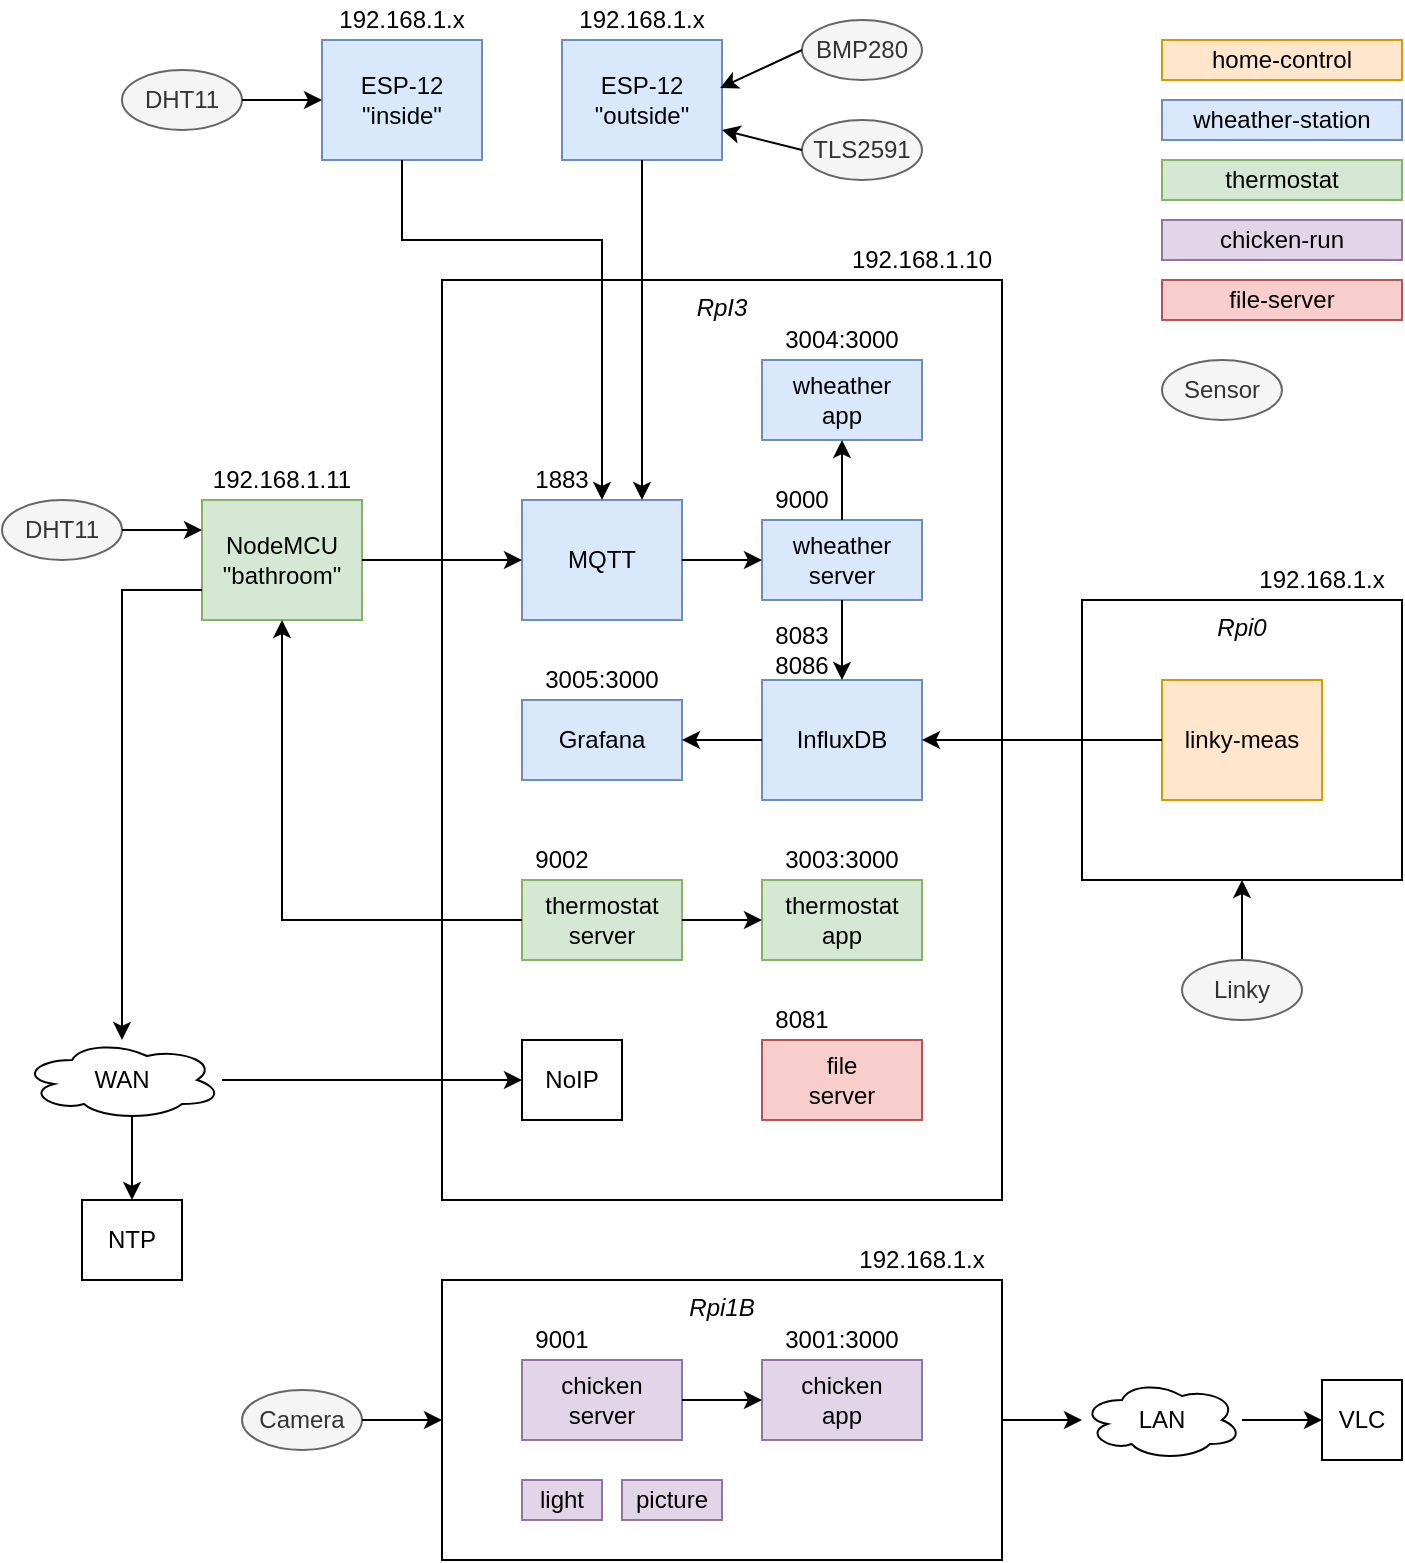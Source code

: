 <mxfile version="26.0.16">
  <diagram name="Page-1" id="r1rf-okFYofjzJ2YXWrg">
    <mxGraphModel dx="2074" dy="1230" grid="1" gridSize="10" guides="1" tooltips="1" connect="1" arrows="1" fold="1" page="1" pageScale="1" pageWidth="827" pageHeight="1169" math="0" shadow="0">
      <root>
        <mxCell id="0" />
        <mxCell id="1" parent="0" />
        <mxCell id="07dRCCUEEYJ6UioIfyjN-72" value="Rpi0" style="rounded=0;whiteSpace=wrap;html=1;fillColor=none;verticalAlign=top;align=center;fontStyle=2" parent="1" vertex="1">
          <mxGeometry x="600" y="480" width="160" height="140" as="geometry" />
        </mxCell>
        <mxCell id="07dRCCUEEYJ6UioIfyjN-111" style="edgeStyle=orthogonalEdgeStyle;rounded=0;orthogonalLoop=1;jettySize=auto;html=1;exitX=1;exitY=0.5;exitDx=0;exitDy=0;" parent="1" source="07dRCCUEEYJ6UioIfyjN-70" target="07dRCCUEEYJ6UioIfyjN-104" edge="1">
          <mxGeometry relative="1" as="geometry" />
        </mxCell>
        <mxCell id="07dRCCUEEYJ6UioIfyjN-70" value="Rpi1B" style="rounded=0;whiteSpace=wrap;html=1;fillColor=none;verticalAlign=top;fontStyle=2" parent="1" vertex="1">
          <mxGeometry x="280" y="820" width="280" height="140" as="geometry" />
        </mxCell>
        <mxCell id="07dRCCUEEYJ6UioIfyjN-15" value="RpI3" style="rounded=0;whiteSpace=wrap;html=1;fillColor=none;verticalAlign=top;fontStyle=2" parent="1" vertex="1">
          <mxGeometry x="280" y="320" width="280" height="460" as="geometry" />
        </mxCell>
        <mxCell id="07dRCCUEEYJ6UioIfyjN-2" value="ESP-12&lt;div&gt;&quot;inside&quot;&lt;/div&gt;" style="rounded=0;whiteSpace=wrap;html=1;fillColor=#dae8fc;strokeColor=#6c8ebf;" parent="1" vertex="1">
          <mxGeometry x="220" y="200" width="80" height="60" as="geometry" />
        </mxCell>
        <mxCell id="07dRCCUEEYJ6UioIfyjN-3" value="ESP-12&lt;div&gt;&quot;outside&quot;&lt;/div&gt;" style="rounded=0;whiteSpace=wrap;html=1;fillColor=#dae8fc;strokeColor=#6c8ebf;" parent="1" vertex="1">
          <mxGeometry x="340" y="200" width="80" height="60" as="geometry" />
        </mxCell>
        <mxCell id="07dRCCUEEYJ6UioIfyjN-6" value="NodeMCU&lt;div&gt;&quot;bathroom&quot;&lt;/div&gt;" style="rounded=0;whiteSpace=wrap;html=1;fillColor=#d5e8d4;strokeColor=#82b366;" parent="1" vertex="1">
          <mxGeometry x="160" y="430" width="80" height="60" as="geometry" />
        </mxCell>
        <mxCell id="07dRCCUEEYJ6UioIfyjN-10" value="thermostat&lt;div&gt;app&lt;/div&gt;" style="rounded=0;whiteSpace=wrap;html=1;fillColor=#d5e8d4;strokeColor=#82b366;" parent="1" vertex="1">
          <mxGeometry x="440" y="620" width="80" height="40" as="geometry" />
        </mxCell>
        <mxCell id="07dRCCUEEYJ6UioIfyjN-11" value="thermostat&lt;div&gt;server&lt;/div&gt;" style="rounded=0;whiteSpace=wrap;html=1;fillColor=#d5e8d4;strokeColor=#82b366;" parent="1" vertex="1">
          <mxGeometry x="320" y="620" width="80" height="40" as="geometry" />
        </mxCell>
        <mxCell id="07dRCCUEEYJ6UioIfyjN-14" value="192.168.1.11" style="text;html=1;align=center;verticalAlign=middle;whiteSpace=wrap;rounded=0;" parent="1" vertex="1">
          <mxGeometry x="160" y="410" width="80" height="20" as="geometry" />
        </mxCell>
        <mxCell id="07dRCCUEEYJ6UioIfyjN-16" value="MQTT" style="rounded=0;whiteSpace=wrap;html=1;fillColor=#dae8fc;strokeColor=#6c8ebf;" parent="1" vertex="1">
          <mxGeometry x="320" y="430" width="80" height="60" as="geometry" />
        </mxCell>
        <mxCell id="07dRCCUEEYJ6UioIfyjN-17" value="InfluxDB" style="rounded=0;whiteSpace=wrap;html=1;fillColor=#dae8fc;strokeColor=#6c8ebf;" parent="1" vertex="1">
          <mxGeometry x="440" y="520" width="80" height="60" as="geometry" />
        </mxCell>
        <mxCell id="07dRCCUEEYJ6UioIfyjN-18" value="Grafana" style="rounded=0;whiteSpace=wrap;html=1;fillColor=#dae8fc;strokeColor=#6c8ebf;" parent="1" vertex="1">
          <mxGeometry x="320" y="530" width="80" height="40" as="geometry" />
        </mxCell>
        <mxCell id="07dRCCUEEYJ6UioIfyjN-20" value="" style="endArrow=classic;html=1;rounded=0;entryX=1;entryY=0.5;entryDx=0;entryDy=0;exitX=0;exitY=0.5;exitDx=0;exitDy=0;" parent="1" source="07dRCCUEEYJ6UioIfyjN-17" target="07dRCCUEEYJ6UioIfyjN-18" edge="1">
          <mxGeometry width="50" height="50" relative="1" as="geometry">
            <mxPoint x="350" y="670" as="sourcePoint" />
            <mxPoint x="400" y="620" as="targetPoint" />
          </mxGeometry>
        </mxCell>
        <mxCell id="07dRCCUEEYJ6UioIfyjN-23" value="" style="endArrow=classic;html=1;rounded=0;exitX=0;exitY=0.5;exitDx=0;exitDy=0;entryX=0.5;entryY=1;entryDx=0;entryDy=0;" parent="1" source="07dRCCUEEYJ6UioIfyjN-11" target="07dRCCUEEYJ6UioIfyjN-6" edge="1">
          <mxGeometry width="50" height="50" relative="1" as="geometry">
            <mxPoint x="390" y="650" as="sourcePoint" />
            <mxPoint x="440" y="600" as="targetPoint" />
            <Array as="points">
              <mxPoint x="200" y="640" />
            </Array>
          </mxGeometry>
        </mxCell>
        <mxCell id="07dRCCUEEYJ6UioIfyjN-24" value="" style="endArrow=classic;html=1;rounded=0;exitX=1;exitY=0.5;exitDx=0;exitDy=0;entryX=0;entryY=0.5;entryDx=0;entryDy=0;" parent="1" source="07dRCCUEEYJ6UioIfyjN-6" target="07dRCCUEEYJ6UioIfyjN-16" edge="1">
          <mxGeometry width="50" height="50" relative="1" as="geometry">
            <mxPoint x="390" y="680" as="sourcePoint" />
            <mxPoint x="440" y="630" as="targetPoint" />
          </mxGeometry>
        </mxCell>
        <mxCell id="07dRCCUEEYJ6UioIfyjN-25" value="192.168.1.10" style="text;html=1;align=center;verticalAlign=middle;whiteSpace=wrap;rounded=0;" parent="1" vertex="1">
          <mxGeometry x="480" y="300" width="80" height="20" as="geometry" />
        </mxCell>
        <mxCell id="07dRCCUEEYJ6UioIfyjN-26" value="3003:3000" style="text;html=1;align=center;verticalAlign=middle;whiteSpace=wrap;rounded=0;" parent="1" vertex="1">
          <mxGeometry x="440" y="600" width="80" height="20" as="geometry" />
        </mxCell>
        <mxCell id="07dRCCUEEYJ6UioIfyjN-27" value="linky-meas" style="rounded=0;whiteSpace=wrap;html=1;fillColor=#ffe6cc;strokeColor=#d79b00;" parent="1" vertex="1">
          <mxGeometry x="640" y="520" width="80" height="60" as="geometry" />
        </mxCell>
        <mxCell id="07dRCCUEEYJ6UioIfyjN-29" value="192.168.1.x" style="text;html=1;align=center;verticalAlign=middle;whiteSpace=wrap;rounded=0;" parent="1" vertex="1">
          <mxGeometry x="680" y="460" width="80" height="20" as="geometry" />
        </mxCell>
        <mxCell id="07dRCCUEEYJ6UioIfyjN-30" value="" style="endArrow=classic;html=1;rounded=0;exitX=0;exitY=0.5;exitDx=0;exitDy=0;" parent="1" source="07dRCCUEEYJ6UioIfyjN-27" target="07dRCCUEEYJ6UioIfyjN-17" edge="1">
          <mxGeometry width="50" height="50" relative="1" as="geometry">
            <mxPoint x="490" y="590" as="sourcePoint" />
            <mxPoint x="490" y="640" as="targetPoint" />
          </mxGeometry>
        </mxCell>
        <mxCell id="07dRCCUEEYJ6UioIfyjN-32" value="" style="endArrow=classic;html=1;rounded=0;exitX=0.5;exitY=0;exitDx=0;exitDy=0;entryX=0.5;entryY=1;entryDx=0;entryDy=0;" parent="1" source="07dRCCUEEYJ6UioIfyjN-75" target="07dRCCUEEYJ6UioIfyjN-72" edge="1">
          <mxGeometry width="50" height="50" relative="1" as="geometry">
            <mxPoint x="660" y="700" as="sourcePoint" />
            <mxPoint x="620" y="650" as="targetPoint" />
          </mxGeometry>
        </mxCell>
        <mxCell id="07dRCCUEEYJ6UioIfyjN-34" value="3005:3000" style="text;html=1;align=center;verticalAlign=middle;whiteSpace=wrap;rounded=0;" parent="1" vertex="1">
          <mxGeometry x="320" y="510" width="80" height="20" as="geometry" />
        </mxCell>
        <mxCell id="07dRCCUEEYJ6UioIfyjN-35" value="192.168.1.x" style="text;html=1;align=center;verticalAlign=middle;whiteSpace=wrap;rounded=0;" parent="1" vertex="1">
          <mxGeometry x="220" y="180" width="80" height="20" as="geometry" />
        </mxCell>
        <mxCell id="07dRCCUEEYJ6UioIfyjN-36" value="192.168.1.x" style="text;html=1;align=center;verticalAlign=middle;whiteSpace=wrap;rounded=0;" parent="1" vertex="1">
          <mxGeometry x="340" y="180" width="80" height="20" as="geometry" />
        </mxCell>
        <mxCell id="07dRCCUEEYJ6UioIfyjN-37" value="wheather&lt;div&gt;server&lt;/div&gt;" style="rounded=0;whiteSpace=wrap;html=1;fillColor=#dae8fc;strokeColor=#6c8ebf;" parent="1" vertex="1">
          <mxGeometry x="440" y="440" width="80" height="40" as="geometry" />
        </mxCell>
        <mxCell id="07dRCCUEEYJ6UioIfyjN-38" value="" style="endArrow=classic;html=1;rounded=0;exitX=0.5;exitY=1;exitDx=0;exitDy=0;entryX=0.5;entryY=0;entryDx=0;entryDy=0;" parent="1" source="07dRCCUEEYJ6UioIfyjN-37" target="07dRCCUEEYJ6UioIfyjN-17" edge="1">
          <mxGeometry width="50" height="50" relative="1" as="geometry">
            <mxPoint x="430" y="660" as="sourcePoint" />
            <mxPoint x="480" y="610" as="targetPoint" />
          </mxGeometry>
        </mxCell>
        <mxCell id="07dRCCUEEYJ6UioIfyjN-39" value="" style="endArrow=classic;html=1;rounded=0;exitX=1;exitY=0.5;exitDx=0;exitDy=0;entryX=0;entryY=0.5;entryDx=0;entryDy=0;" parent="1" source="07dRCCUEEYJ6UioIfyjN-16" target="07dRCCUEEYJ6UioIfyjN-37" edge="1">
          <mxGeometry width="50" height="50" relative="1" as="geometry">
            <mxPoint x="490" y="490" as="sourcePoint" />
            <mxPoint x="490" y="550" as="targetPoint" />
          </mxGeometry>
        </mxCell>
        <mxCell id="07dRCCUEEYJ6UioIfyjN-40" value="&lt;div&gt;wheather&lt;/div&gt;&lt;div&gt;app&lt;/div&gt;" style="rounded=0;whiteSpace=wrap;html=1;fillColor=#dae8fc;strokeColor=#6c8ebf;" parent="1" vertex="1">
          <mxGeometry x="440" y="360" width="80" height="40" as="geometry" />
        </mxCell>
        <mxCell id="07dRCCUEEYJ6UioIfyjN-41" value="" style="endArrow=classic;html=1;rounded=0;exitX=0.5;exitY=0;exitDx=0;exitDy=0;" parent="1" source="07dRCCUEEYJ6UioIfyjN-37" target="07dRCCUEEYJ6UioIfyjN-40" edge="1">
          <mxGeometry width="50" height="50" relative="1" as="geometry">
            <mxPoint x="490" y="490" as="sourcePoint" />
            <mxPoint x="490" y="530" as="targetPoint" />
          </mxGeometry>
        </mxCell>
        <mxCell id="07dRCCUEEYJ6UioIfyjN-42" value="3004:3000" style="text;html=1;align=center;verticalAlign=middle;whiteSpace=wrap;rounded=0;" parent="1" vertex="1">
          <mxGeometry x="440" y="340" width="80" height="20" as="geometry" />
        </mxCell>
        <mxCell id="07dRCCUEEYJ6UioIfyjN-53" value="home-control" style="rounded=0;whiteSpace=wrap;html=1;fillColor=#ffe6cc;strokeColor=#d79b00;" parent="1" vertex="1">
          <mxGeometry x="640" y="200" width="120" height="20" as="geometry" />
        </mxCell>
        <mxCell id="07dRCCUEEYJ6UioIfyjN-54" value="wheather-station" style="rounded=0;whiteSpace=wrap;html=1;fillColor=#dae8fc;strokeColor=#6c8ebf;" parent="1" vertex="1">
          <mxGeometry x="640" y="230" width="120" height="20" as="geometry" />
        </mxCell>
        <mxCell id="07dRCCUEEYJ6UioIfyjN-55" value="thermostat" style="rounded=0;whiteSpace=wrap;html=1;fillColor=#d5e8d4;strokeColor=#82b366;" parent="1" vertex="1">
          <mxGeometry x="640" y="260" width="120" height="20" as="geometry" />
        </mxCell>
        <mxCell id="07dRCCUEEYJ6UioIfyjN-56" value="WAN" style="ellipse;shape=cloud;whiteSpace=wrap;html=1;" parent="1" vertex="1">
          <mxGeometry x="70" y="700" width="100" height="40" as="geometry" />
        </mxCell>
        <mxCell id="07dRCCUEEYJ6UioIfyjN-61" value="" style="endArrow=classic;html=1;rounded=0;exitX=0;exitY=0.75;exitDx=0;exitDy=0;" parent="1" source="07dRCCUEEYJ6UioIfyjN-6" target="07dRCCUEEYJ6UioIfyjN-56" edge="1">
          <mxGeometry width="50" height="50" relative="1" as="geometry">
            <mxPoint x="200" y="420" as="sourcePoint" />
            <mxPoint x="200" y="370" as="targetPoint" />
            <Array as="points">
              <mxPoint x="120" y="475" />
            </Array>
          </mxGeometry>
        </mxCell>
        <mxCell id="07dRCCUEEYJ6UioIfyjN-64" value="" style="endArrow=classic;html=1;rounded=0;entryX=0;entryY=0.5;entryDx=0;entryDy=0;exitX=1;exitY=0.5;exitDx=0;exitDy=0;" parent="1" source="07dRCCUEEYJ6UioIfyjN-11" target="07dRCCUEEYJ6UioIfyjN-10" edge="1">
          <mxGeometry width="50" height="50" relative="1" as="geometry">
            <mxPoint x="350" y="650" as="sourcePoint" />
            <mxPoint x="400" y="600" as="targetPoint" />
          </mxGeometry>
        </mxCell>
        <mxCell id="07dRCCUEEYJ6UioIfyjN-65" value="chicken&lt;div&gt;app&lt;/div&gt;" style="rounded=0;whiteSpace=wrap;html=1;fillColor=#e1d5e7;strokeColor=#9673a6;" parent="1" vertex="1">
          <mxGeometry x="440" y="860" width="80" height="40" as="geometry" />
        </mxCell>
        <mxCell id="07dRCCUEEYJ6UioIfyjN-66" value="chicken&lt;div&gt;server&lt;/div&gt;" style="rounded=0;whiteSpace=wrap;html=1;fillColor=#e1d5e7;strokeColor=#9673a6;" parent="1" vertex="1">
          <mxGeometry x="320" y="860" width="80" height="40" as="geometry" />
        </mxCell>
        <mxCell id="07dRCCUEEYJ6UioIfyjN-67" value="3001:3000" style="text;html=1;align=center;verticalAlign=middle;whiteSpace=wrap;rounded=0;" parent="1" vertex="1">
          <mxGeometry x="440" y="840" width="80" height="20" as="geometry" />
        </mxCell>
        <mxCell id="07dRCCUEEYJ6UioIfyjN-68" value="" style="endArrow=classic;html=1;rounded=0;entryX=0;entryY=0.5;entryDx=0;entryDy=0;exitX=1;exitY=0.5;exitDx=0;exitDy=0;" parent="1" source="07dRCCUEEYJ6UioIfyjN-66" target="07dRCCUEEYJ6UioIfyjN-65" edge="1">
          <mxGeometry width="50" height="50" relative="1" as="geometry">
            <mxPoint x="350" y="890" as="sourcePoint" />
            <mxPoint x="400" y="840" as="targetPoint" />
          </mxGeometry>
        </mxCell>
        <mxCell id="07dRCCUEEYJ6UioIfyjN-69" value="chicken-run" style="rounded=0;whiteSpace=wrap;html=1;fillColor=#e1d5e7;strokeColor=#9673a6;" parent="1" vertex="1">
          <mxGeometry x="640" y="290" width="120" height="20" as="geometry" />
        </mxCell>
        <mxCell id="07dRCCUEEYJ6UioIfyjN-71" value="192.168.1.x" style="text;html=1;align=center;verticalAlign=middle;whiteSpace=wrap;rounded=0;" parent="1" vertex="1">
          <mxGeometry x="480" y="800" width="80" height="20" as="geometry" />
        </mxCell>
        <mxCell id="07dRCCUEEYJ6UioIfyjN-74" value="Sensor" style="ellipse;whiteSpace=wrap;html=1;fillColor=#f5f5f5;fontColor=#333333;strokeColor=#666666;" parent="1" vertex="1">
          <mxGeometry x="640" y="360" width="60" height="30" as="geometry" />
        </mxCell>
        <mxCell id="07dRCCUEEYJ6UioIfyjN-75" value="Linky" style="ellipse;whiteSpace=wrap;html=1;fillColor=#f5f5f5;fontColor=#333333;strokeColor=#666666;" parent="1" vertex="1">
          <mxGeometry x="650" y="660" width="60" height="30" as="geometry" />
        </mxCell>
        <mxCell id="07dRCCUEEYJ6UioIfyjN-76" value="Camera" style="ellipse;whiteSpace=wrap;html=1;fillColor=#f5f5f5;fontColor=#333333;strokeColor=#666666;" parent="1" vertex="1">
          <mxGeometry x="180" y="875" width="60" height="30" as="geometry" />
        </mxCell>
        <mxCell id="07dRCCUEEYJ6UioIfyjN-77" value="" style="endArrow=classic;html=1;rounded=0;exitX=1;exitY=0.5;exitDx=0;exitDy=0;entryX=0;entryY=0.5;entryDx=0;entryDy=0;" parent="1" source="07dRCCUEEYJ6UioIfyjN-76" target="07dRCCUEEYJ6UioIfyjN-70" edge="1">
          <mxGeometry width="50" height="50" relative="1" as="geometry">
            <mxPoint x="390" y="730" as="sourcePoint" />
            <mxPoint x="440" y="680" as="targetPoint" />
          </mxGeometry>
        </mxCell>
        <mxCell id="07dRCCUEEYJ6UioIfyjN-78" value="DHT11" style="ellipse;whiteSpace=wrap;html=1;fillColor=#f5f5f5;fontColor=#333333;strokeColor=#666666;" parent="1" vertex="1">
          <mxGeometry x="120" y="215" width="60" height="30" as="geometry" />
        </mxCell>
        <mxCell id="07dRCCUEEYJ6UioIfyjN-79" style="edgeStyle=orthogonalEdgeStyle;rounded=0;orthogonalLoop=1;jettySize=auto;html=1;exitX=0.5;exitY=1;exitDx=0;exitDy=0;" parent="1" source="07dRCCUEEYJ6UioIfyjN-78" target="07dRCCUEEYJ6UioIfyjN-78" edge="1">
          <mxGeometry relative="1" as="geometry" />
        </mxCell>
        <mxCell id="07dRCCUEEYJ6UioIfyjN-80" value="" style="endArrow=classic;html=1;rounded=0;exitX=1;exitY=0.5;exitDx=0;exitDy=0;entryX=0;entryY=0.5;entryDx=0;entryDy=0;" parent="1" source="07dRCCUEEYJ6UioIfyjN-78" target="07dRCCUEEYJ6UioIfyjN-2" edge="1">
          <mxGeometry width="50" height="50" relative="1" as="geometry">
            <mxPoint x="350" y="630" as="sourcePoint" />
            <mxPoint x="400" y="580" as="targetPoint" />
          </mxGeometry>
        </mxCell>
        <mxCell id="07dRCCUEEYJ6UioIfyjN-81" value="DHT11" style="ellipse;whiteSpace=wrap;html=1;fillColor=#f5f5f5;fontColor=#333333;strokeColor=#666666;" parent="1" vertex="1">
          <mxGeometry x="60" y="430" width="60" height="30" as="geometry" />
        </mxCell>
        <mxCell id="07dRCCUEEYJ6UioIfyjN-82" value="" style="endArrow=classic;html=1;rounded=0;exitX=1;exitY=0.5;exitDx=0;exitDy=0;entryX=0;entryY=0.25;entryDx=0;entryDy=0;" parent="1" source="07dRCCUEEYJ6UioIfyjN-81" target="07dRCCUEEYJ6UioIfyjN-6" edge="1">
          <mxGeometry width="50" height="50" relative="1" as="geometry">
            <mxPoint x="390" y="650" as="sourcePoint" />
            <mxPoint x="440" y="600" as="targetPoint" />
          </mxGeometry>
        </mxCell>
        <mxCell id="07dRCCUEEYJ6UioIfyjN-83" value="BMP280" style="ellipse;whiteSpace=wrap;html=1;fillColor=#f5f5f5;fontColor=#333333;strokeColor=#666666;" parent="1" vertex="1">
          <mxGeometry x="460" y="190" width="60" height="30" as="geometry" />
        </mxCell>
        <mxCell id="07dRCCUEEYJ6UioIfyjN-84" value="TLS2591" style="ellipse;whiteSpace=wrap;html=1;fillColor=#f5f5f5;fontColor=#333333;strokeColor=#666666;" parent="1" vertex="1">
          <mxGeometry x="460" y="240" width="60" height="30" as="geometry" />
        </mxCell>
        <mxCell id="07dRCCUEEYJ6UioIfyjN-85" value="" style="endArrow=classic;html=1;rounded=0;entryX=0.988;entryY=0.4;entryDx=0;entryDy=0;entryPerimeter=0;exitX=0;exitY=0.5;exitDx=0;exitDy=0;" parent="1" source="07dRCCUEEYJ6UioIfyjN-83" target="07dRCCUEEYJ6UioIfyjN-3" edge="1">
          <mxGeometry width="50" height="50" relative="1" as="geometry">
            <mxPoint x="350" y="650" as="sourcePoint" />
            <mxPoint x="400" y="600" as="targetPoint" />
          </mxGeometry>
        </mxCell>
        <mxCell id="07dRCCUEEYJ6UioIfyjN-86" value="" style="endArrow=classic;html=1;rounded=0;entryX=1;entryY=0.75;entryDx=0;entryDy=0;exitX=0;exitY=0.5;exitDx=0;exitDy=0;" parent="1" source="07dRCCUEEYJ6UioIfyjN-84" target="07dRCCUEEYJ6UioIfyjN-3" edge="1">
          <mxGeometry width="50" height="50" relative="1" as="geometry">
            <mxPoint x="350" y="650" as="sourcePoint" />
            <mxPoint x="400" y="600" as="targetPoint" />
          </mxGeometry>
        </mxCell>
        <mxCell id="07dRCCUEEYJ6UioIfyjN-88" value="1883" style="text;html=1;align=center;verticalAlign=middle;whiteSpace=wrap;rounded=0;" parent="1" vertex="1">
          <mxGeometry x="320" y="410" width="40" height="20" as="geometry" />
        </mxCell>
        <mxCell id="07dRCCUEEYJ6UioIfyjN-89" value="8083&lt;div&gt;8086&lt;/div&gt;" style="text;html=1;align=center;verticalAlign=middle;whiteSpace=wrap;rounded=0;" parent="1" vertex="1">
          <mxGeometry x="440" y="490" width="40" height="30" as="geometry" />
        </mxCell>
        <mxCell id="07dRCCUEEYJ6UioIfyjN-90" value="9000" style="text;html=1;align=center;verticalAlign=middle;whiteSpace=wrap;rounded=0;" parent="1" vertex="1">
          <mxGeometry x="440" y="420" width="40" height="20" as="geometry" />
        </mxCell>
        <mxCell id="07dRCCUEEYJ6UioIfyjN-91" value="9002" style="text;html=1;align=center;verticalAlign=middle;whiteSpace=wrap;rounded=0;" parent="1" vertex="1">
          <mxGeometry x="320" y="600" width="40" height="20" as="geometry" />
        </mxCell>
        <mxCell id="07dRCCUEEYJ6UioIfyjN-92" value="file-server" style="rounded=0;whiteSpace=wrap;html=1;fillColor=#f8cecc;strokeColor=#b85450;" parent="1" vertex="1">
          <mxGeometry x="640" y="320" width="120" height="20" as="geometry" />
        </mxCell>
        <mxCell id="07dRCCUEEYJ6UioIfyjN-94" value="file&lt;div&gt;server&lt;/div&gt;" style="rounded=0;whiteSpace=wrap;html=1;fillColor=#f8cecc;strokeColor=#b85450;" parent="1" vertex="1">
          <mxGeometry x="440" y="700" width="80" height="40" as="geometry" />
        </mxCell>
        <mxCell id="07dRCCUEEYJ6UioIfyjN-95" value="8081" style="text;html=1;align=center;verticalAlign=middle;whiteSpace=wrap;rounded=0;" parent="1" vertex="1">
          <mxGeometry x="440" y="680" width="40" height="20" as="geometry" />
        </mxCell>
        <mxCell id="07dRCCUEEYJ6UioIfyjN-96" value="9001" style="text;html=1;align=center;verticalAlign=middle;whiteSpace=wrap;rounded=0;" parent="1" vertex="1">
          <mxGeometry x="320" y="840" width="40" height="20" as="geometry" />
        </mxCell>
        <mxCell id="07dRCCUEEYJ6UioIfyjN-101" value="" style="endArrow=classic;html=1;rounded=0;exitX=0.5;exitY=1;exitDx=0;exitDy=0;entryX=1;entryY=1;entryDx=0;entryDy=0;" parent="1" source="07dRCCUEEYJ6UioIfyjN-2" target="07dRCCUEEYJ6UioIfyjN-88" edge="1">
          <mxGeometry width="50" height="50" relative="1" as="geometry">
            <mxPoint x="390" y="650" as="sourcePoint" />
            <mxPoint x="360" y="430" as="targetPoint" />
            <Array as="points">
              <mxPoint x="260" y="300" />
              <mxPoint x="360" y="300" />
            </Array>
          </mxGeometry>
        </mxCell>
        <mxCell id="07dRCCUEEYJ6UioIfyjN-103" value="" style="endArrow=classic;html=1;rounded=0;exitX=0.5;exitY=1;exitDx=0;exitDy=0;entryX=0.75;entryY=0;entryDx=0;entryDy=0;" parent="1" source="07dRCCUEEYJ6UioIfyjN-3" target="07dRCCUEEYJ6UioIfyjN-16" edge="1">
          <mxGeometry width="50" height="50" relative="1" as="geometry">
            <mxPoint x="390" y="650" as="sourcePoint" />
            <mxPoint x="670" y="740" as="targetPoint" />
          </mxGeometry>
        </mxCell>
        <mxCell id="07dRCCUEEYJ6UioIfyjN-104" value="LAN" style="ellipse;shape=cloud;whiteSpace=wrap;html=1;" parent="1" vertex="1">
          <mxGeometry x="600" y="870" width="80" height="40" as="geometry" />
        </mxCell>
        <mxCell id="07dRCCUEEYJ6UioIfyjN-105" value="NTP" style="rounded=0;whiteSpace=wrap;html=1;" parent="1" vertex="1">
          <mxGeometry x="100" y="780" width="50" height="40" as="geometry" />
        </mxCell>
        <mxCell id="07dRCCUEEYJ6UioIfyjN-106" value="" style="endArrow=classic;html=1;rounded=0;exitX=0.55;exitY=0.95;exitDx=0;exitDy=0;exitPerimeter=0;entryX=0.5;entryY=0;entryDx=0;entryDy=0;" parent="1" source="07dRCCUEEYJ6UioIfyjN-56" target="07dRCCUEEYJ6UioIfyjN-105" edge="1">
          <mxGeometry width="50" height="50" relative="1" as="geometry">
            <mxPoint x="390" y="670" as="sourcePoint" />
            <mxPoint x="440" y="620" as="targetPoint" />
          </mxGeometry>
        </mxCell>
        <mxCell id="07dRCCUEEYJ6UioIfyjN-109" value="VLC" style="rounded=0;whiteSpace=wrap;html=1;" parent="1" vertex="1">
          <mxGeometry x="720" y="870" width="40" height="40" as="geometry" />
        </mxCell>
        <mxCell id="07dRCCUEEYJ6UioIfyjN-110" value="" style="endArrow=classic;html=1;rounded=0;entryX=0;entryY=0.5;entryDx=0;entryDy=0;" parent="1" source="07dRCCUEEYJ6UioIfyjN-104" target="07dRCCUEEYJ6UioIfyjN-109" edge="1">
          <mxGeometry width="50" height="50" relative="1" as="geometry">
            <mxPoint x="730" y="1060" as="sourcePoint" />
            <mxPoint x="780" y="1010" as="targetPoint" />
          </mxGeometry>
        </mxCell>
        <mxCell id="BEm5dvz37g0BD6ocSsBQ-1" value="light" style="rounded=0;whiteSpace=wrap;html=1;fillColor=#e1d5e7;strokeColor=#9673a6;" vertex="1" parent="1">
          <mxGeometry x="320" y="920" width="40" height="20" as="geometry" />
        </mxCell>
        <mxCell id="BEm5dvz37g0BD6ocSsBQ-2" value="picture" style="rounded=0;whiteSpace=wrap;html=1;fillColor=#e1d5e7;strokeColor=#9673a6;" vertex="1" parent="1">
          <mxGeometry x="370" y="920" width="50" height="20" as="geometry" />
        </mxCell>
        <mxCell id="BEm5dvz37g0BD6ocSsBQ-3" value="NoIP" style="rounded=0;whiteSpace=wrap;html=1;" vertex="1" parent="1">
          <mxGeometry x="320" y="700" width="50" height="40" as="geometry" />
        </mxCell>
        <mxCell id="BEm5dvz37g0BD6ocSsBQ-4" value="" style="endArrow=classic;html=1;rounded=0;" edge="1" parent="1" source="07dRCCUEEYJ6UioIfyjN-56" target="BEm5dvz37g0BD6ocSsBQ-3">
          <mxGeometry width="50" height="50" relative="1" as="geometry">
            <mxPoint x="135" y="748" as="sourcePoint" />
            <mxPoint x="135" y="790" as="targetPoint" />
          </mxGeometry>
        </mxCell>
      </root>
    </mxGraphModel>
  </diagram>
</mxfile>
